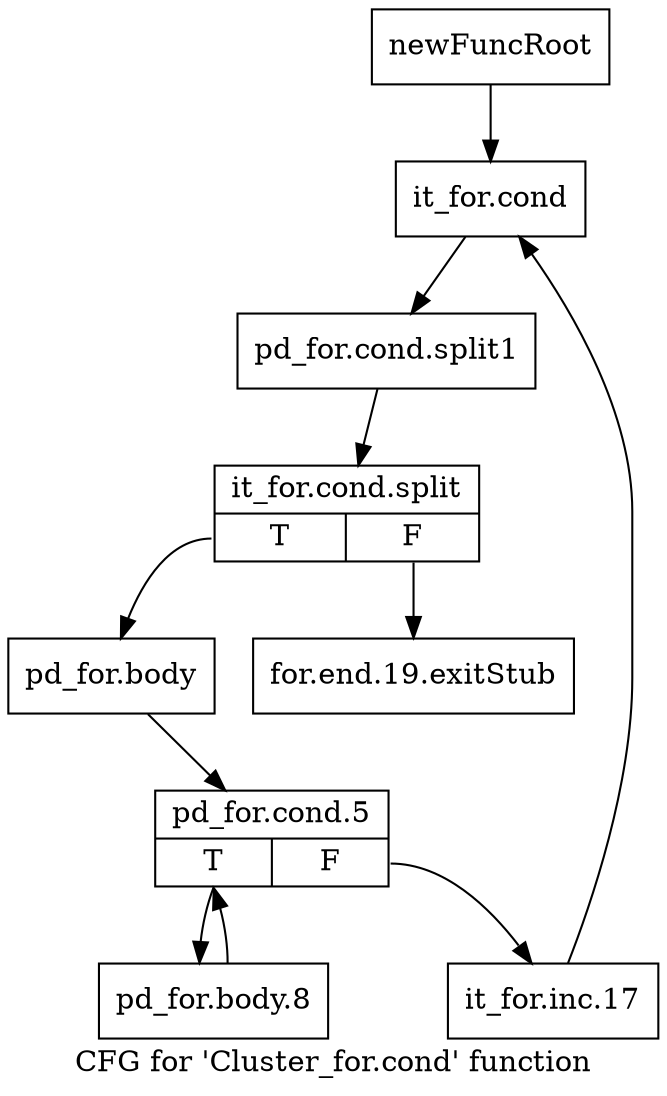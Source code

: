 digraph "CFG for 'Cluster_for.cond' function" {
	label="CFG for 'Cluster_for.cond' function";

	Node0x32fc310 [shape=record,label="{newFuncRoot}"];
	Node0x32fc310 -> Node0x32fc3b0;
	Node0x32fc360 [shape=record,label="{for.end.19.exitStub}"];
	Node0x32fc3b0 [shape=record,label="{it_for.cond}"];
	Node0x32fc3b0 -> Node0x38c20d0;
	Node0x38c20d0 [shape=record,label="{pd_for.cond.split1}"];
	Node0x38c20d0 -> Node0x3836fd0;
	Node0x3836fd0 [shape=record,label="{it_for.cond.split|{<s0>T|<s1>F}}"];
	Node0x3836fd0:s0 -> Node0x32fc400;
	Node0x3836fd0:s1 -> Node0x32fc360;
	Node0x32fc400 [shape=record,label="{pd_for.body}"];
	Node0x32fc400 -> Node0x32fc450;
	Node0x32fc450 [shape=record,label="{pd_for.cond.5|{<s0>T|<s1>F}}"];
	Node0x32fc450:s0 -> Node0x32fc4f0;
	Node0x32fc450:s1 -> Node0x32fc4a0;
	Node0x32fc4a0 [shape=record,label="{it_for.inc.17}"];
	Node0x32fc4a0 -> Node0x32fc3b0;
	Node0x32fc4f0 [shape=record,label="{pd_for.body.8}"];
	Node0x32fc4f0 -> Node0x32fc450;
}
